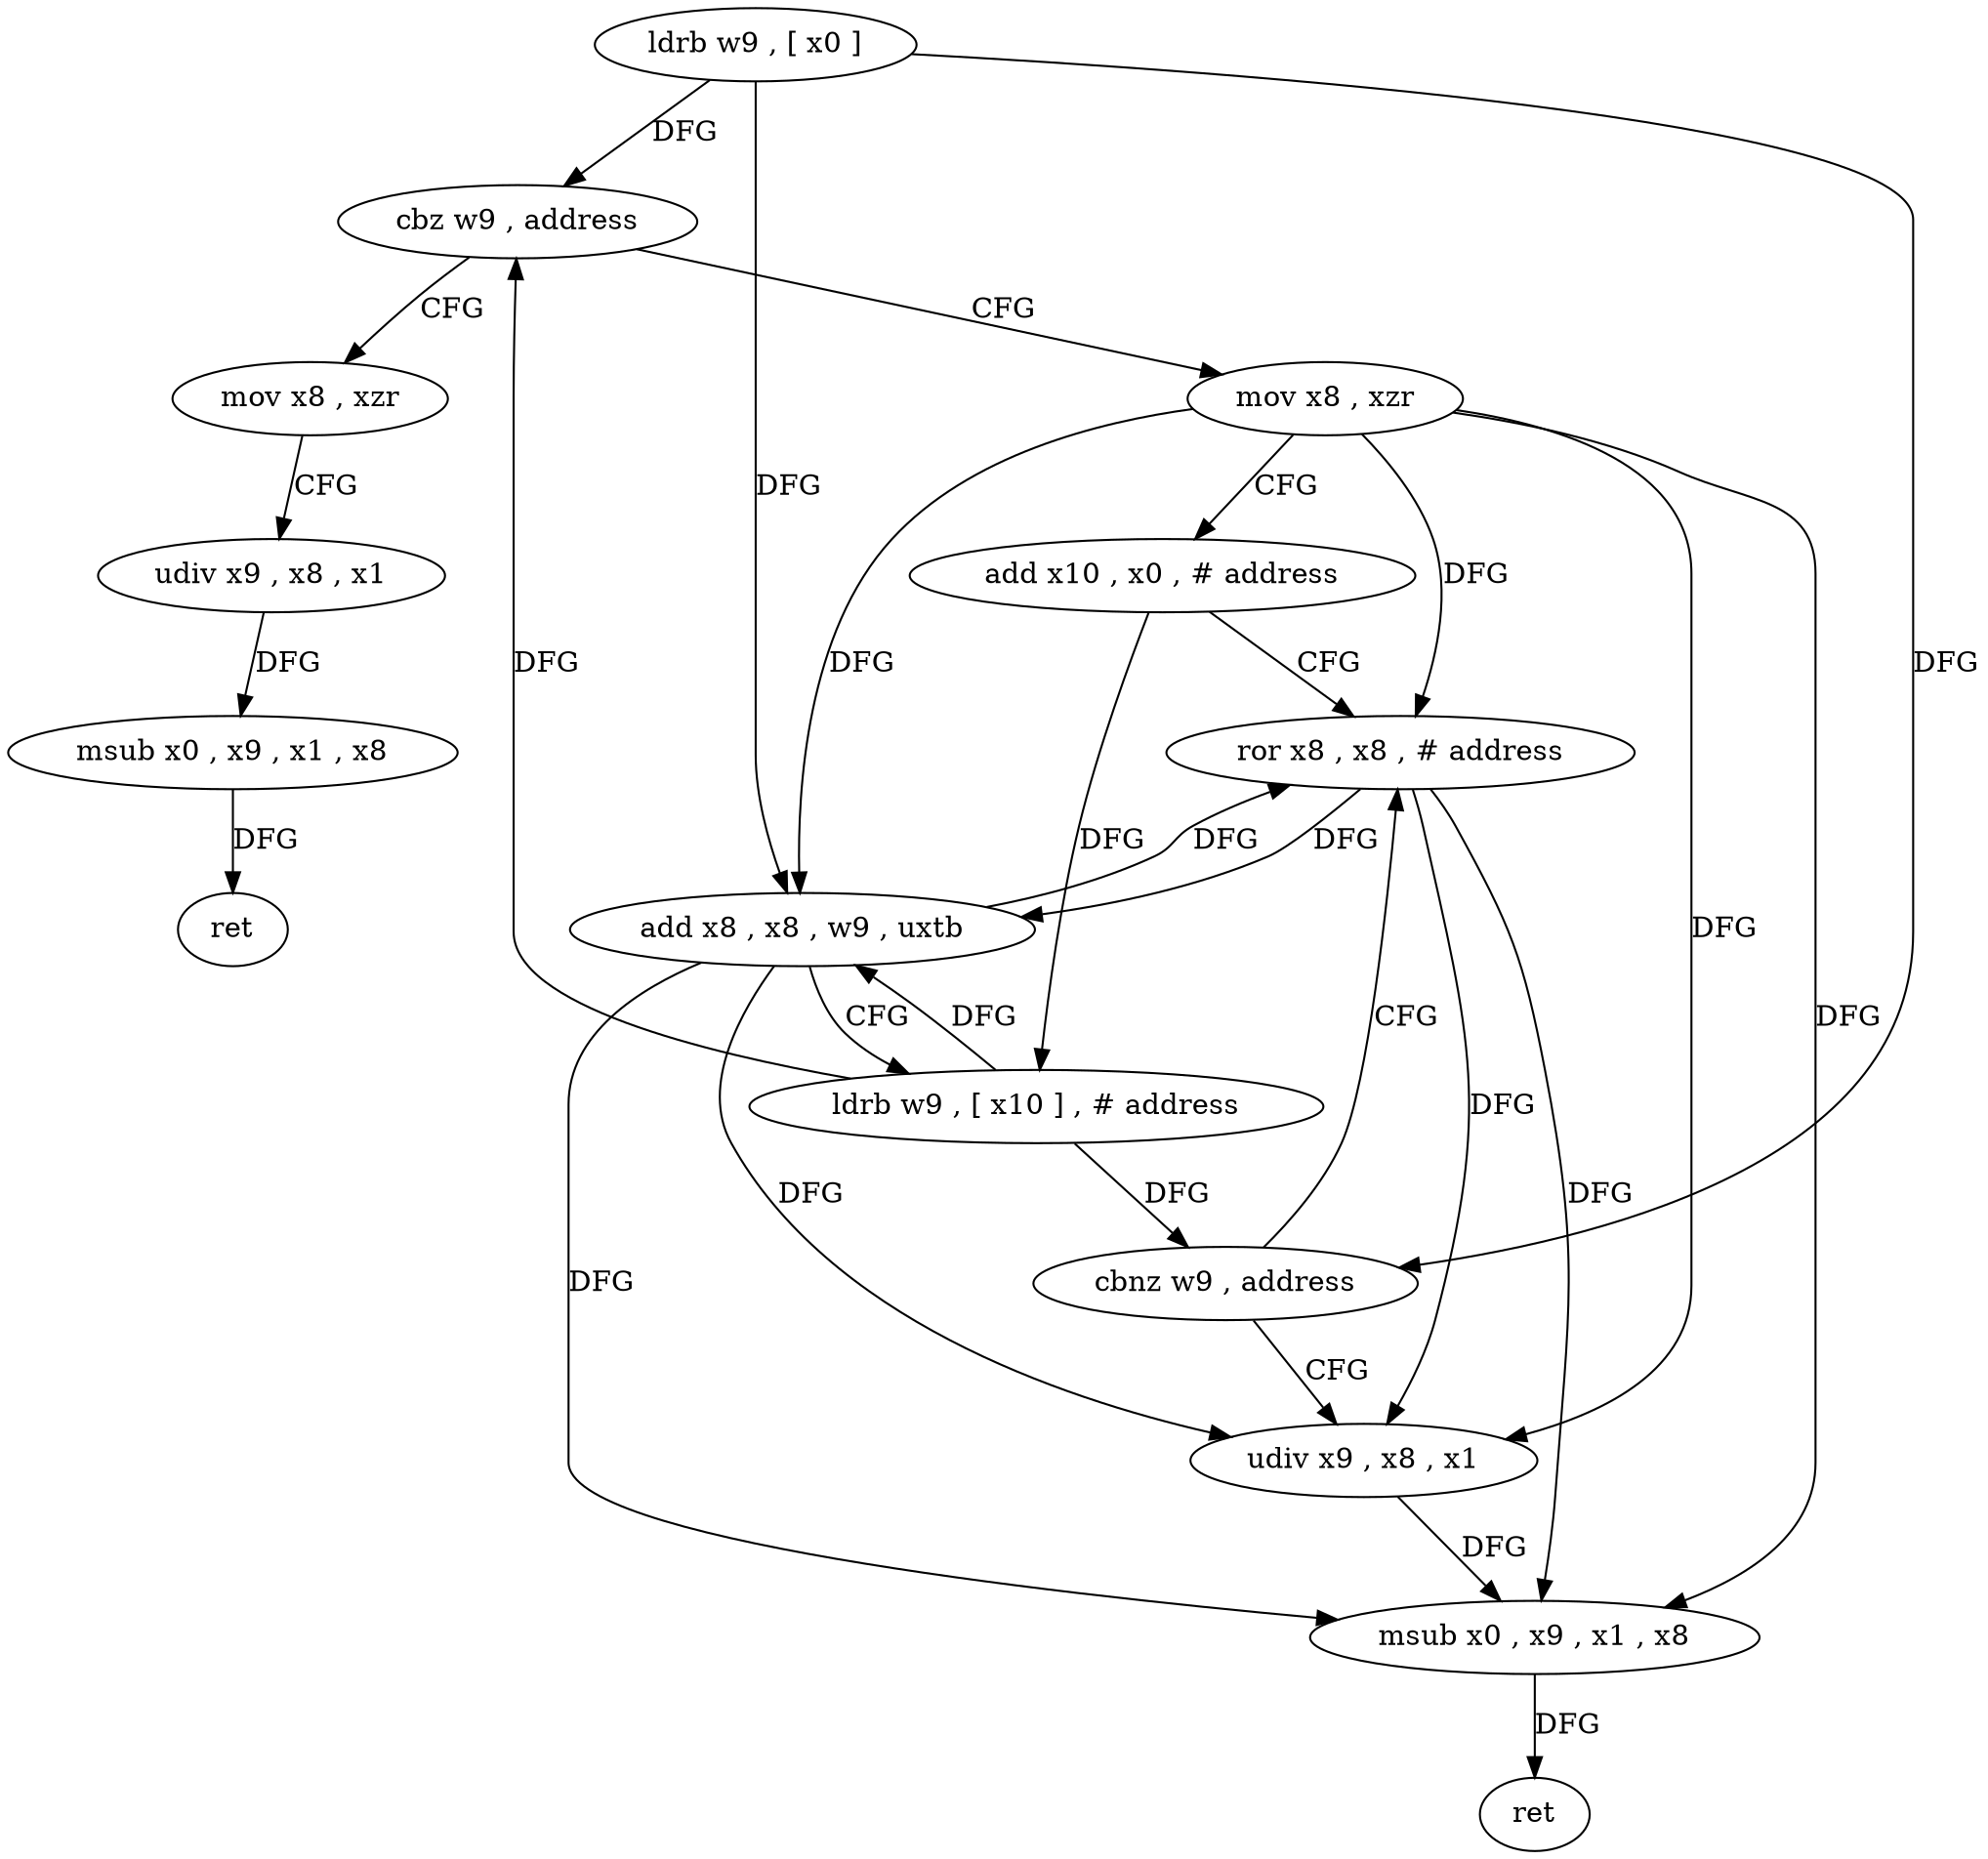 digraph "func" {
"4269160" [label = "ldrb w9 , [ x0 ]" ]
"4269164" [label = "cbz w9 , address" ]
"4269204" [label = "mov x8 , xzr" ]
"4269168" [label = "mov x8 , xzr" ]
"4269208" [label = "udiv x9 , x8 , x1" ]
"4269212" [label = "msub x0 , x9 , x1 , x8" ]
"4269216" [label = "ret" ]
"4269172" [label = "add x10 , x0 , # address" ]
"4269176" [label = "ror x8 , x8 , # address" ]
"4269180" [label = "add x8 , x8 , w9 , uxtb" ]
"4269184" [label = "ldrb w9 , [ x10 ] , # address" ]
"4269188" [label = "cbnz w9 , address" ]
"4269192" [label = "udiv x9 , x8 , x1" ]
"4269196" [label = "msub x0 , x9 , x1 , x8" ]
"4269200" [label = "ret" ]
"4269160" -> "4269164" [ label = "DFG" ]
"4269160" -> "4269180" [ label = "DFG" ]
"4269160" -> "4269188" [ label = "DFG" ]
"4269164" -> "4269204" [ label = "CFG" ]
"4269164" -> "4269168" [ label = "CFG" ]
"4269204" -> "4269208" [ label = "CFG" ]
"4269168" -> "4269172" [ label = "CFG" ]
"4269168" -> "4269176" [ label = "DFG" ]
"4269168" -> "4269180" [ label = "DFG" ]
"4269168" -> "4269192" [ label = "DFG" ]
"4269168" -> "4269196" [ label = "DFG" ]
"4269208" -> "4269212" [ label = "DFG" ]
"4269212" -> "4269216" [ label = "DFG" ]
"4269172" -> "4269176" [ label = "CFG" ]
"4269172" -> "4269184" [ label = "DFG" ]
"4269176" -> "4269180" [ label = "DFG" ]
"4269176" -> "4269192" [ label = "DFG" ]
"4269176" -> "4269196" [ label = "DFG" ]
"4269180" -> "4269184" [ label = "CFG" ]
"4269180" -> "4269176" [ label = "DFG" ]
"4269180" -> "4269192" [ label = "DFG" ]
"4269180" -> "4269196" [ label = "DFG" ]
"4269184" -> "4269188" [ label = "DFG" ]
"4269184" -> "4269164" [ label = "DFG" ]
"4269184" -> "4269180" [ label = "DFG" ]
"4269188" -> "4269176" [ label = "CFG" ]
"4269188" -> "4269192" [ label = "CFG" ]
"4269192" -> "4269196" [ label = "DFG" ]
"4269196" -> "4269200" [ label = "DFG" ]
}
